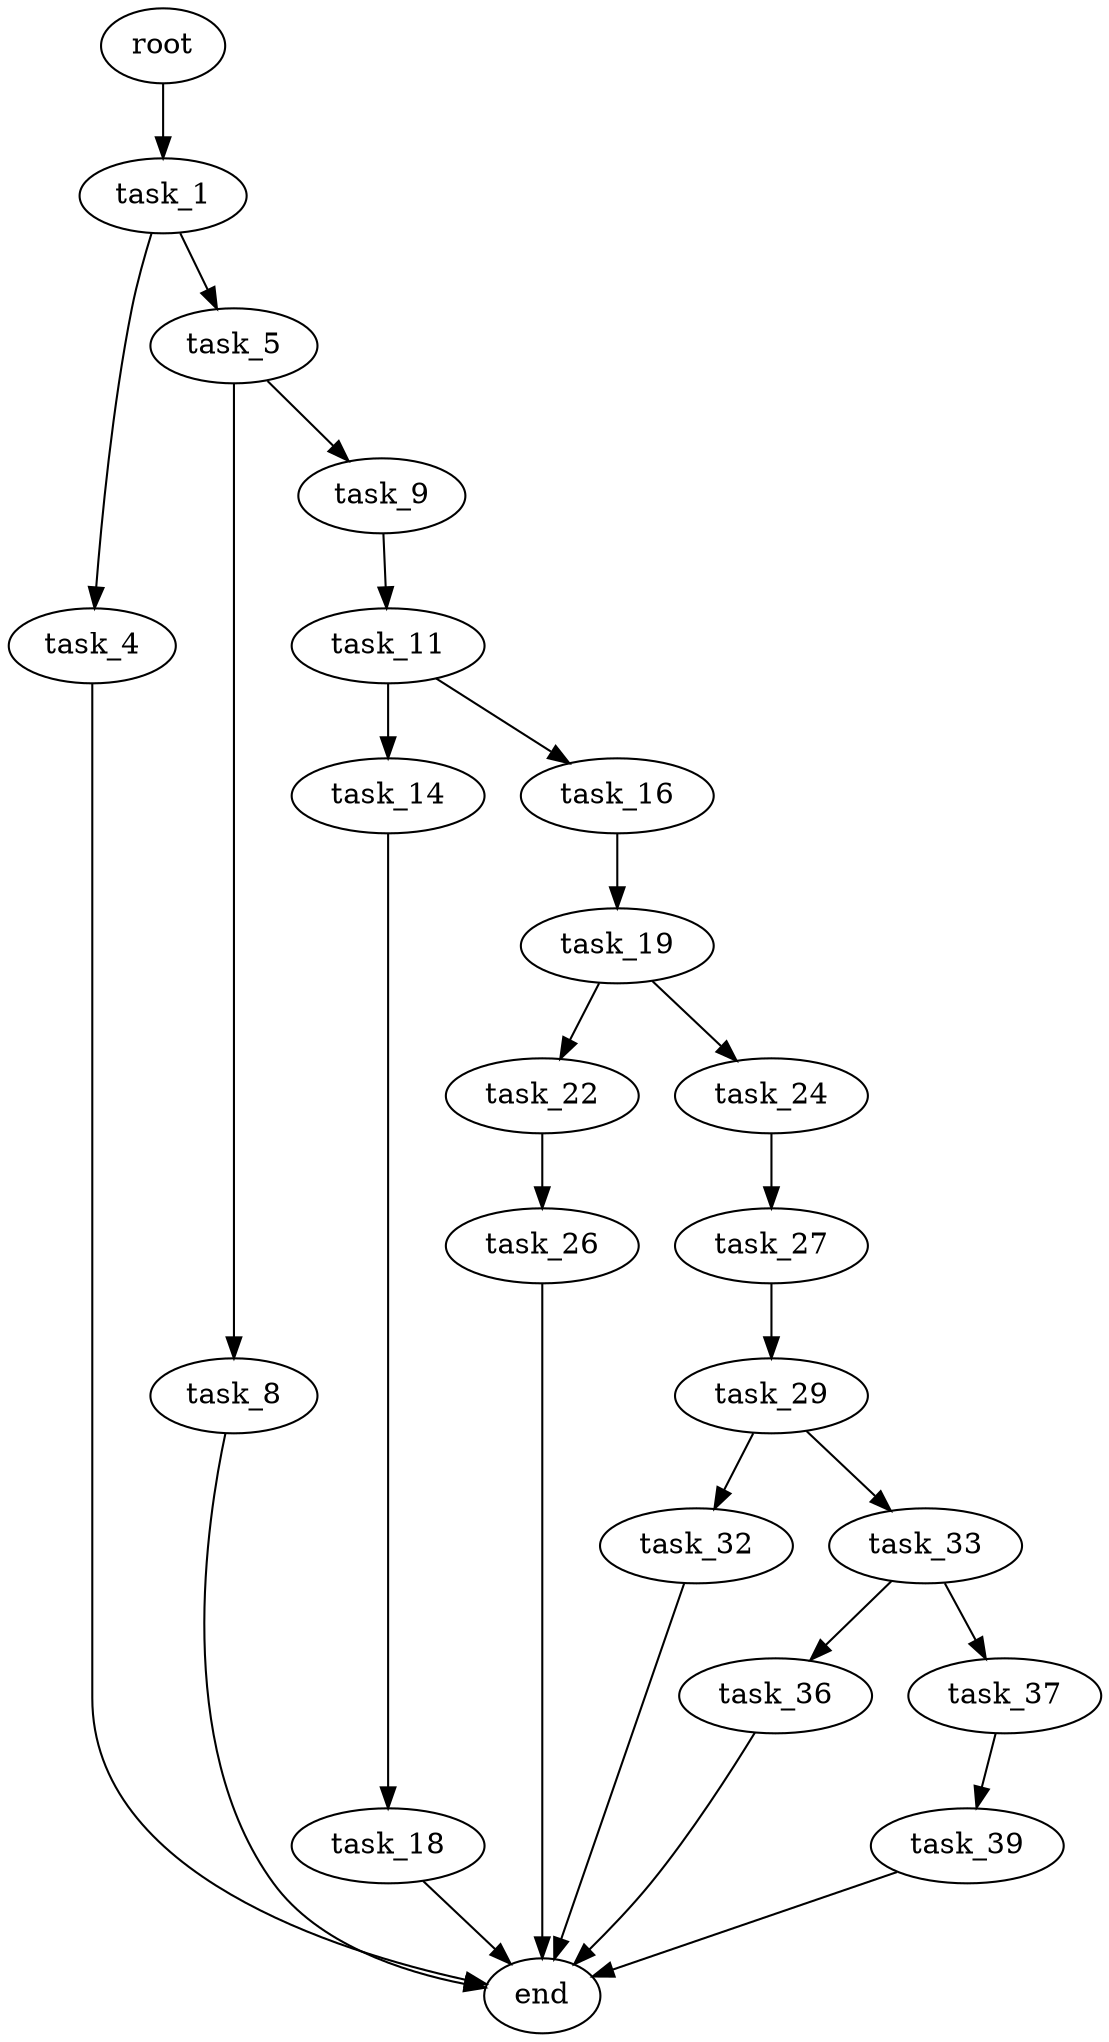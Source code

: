 digraph G {
  root [size="0.000000"];
  task_1 [size="23858196270.000000"];
  task_4 [size="28991029248.000000"];
  task_5 [size="28991029248.000000"];
  task_8 [size="8589934592.000000"];
  task_9 [size="231928233984.000000"];
  task_11 [size="231928233984.000000"];
  task_14 [size="447430294954.000000"];
  task_16 [size="287161225781.000000"];
  task_18 [size="41570246122.000000"];
  task_19 [size="5571017261.000000"];
  task_22 [size="4353678917.000000"];
  task_24 [size="9188610539.000000"];
  task_26 [size="134217728000.000000"];
  task_27 [size="13862488261.000000"];
  task_29 [size="5930820634.000000"];
  task_32 [size="1073741824000.000000"];
  task_33 [size="3447306232.000000"];
  task_36 [size="8847258494.000000"];
  task_37 [size="368293445632.000000"];
  task_39 [size="549741486628.000000"];
  end [size="0.000000"];

  root -> task_1 [size="1.000000"];
  task_1 -> task_4 [size="411041792.000000"];
  task_1 -> task_5 [size="411041792.000000"];
  task_4 -> end [size="1.000000"];
  task_5 -> task_8 [size="75497472.000000"];
  task_5 -> task_9 [size="75497472.000000"];
  task_8 -> end [size="1.000000"];
  task_9 -> task_11 [size="301989888.000000"];
  task_11 -> task_14 [size="301989888.000000"];
  task_11 -> task_16 [size="301989888.000000"];
  task_14 -> task_18 [size="536870912.000000"];
  task_16 -> task_19 [size="209715200.000000"];
  task_18 -> end [size="1.000000"];
  task_19 -> task_22 [size="536870912.000000"];
  task_19 -> task_24 [size="536870912.000000"];
  task_22 -> task_26 [size="134217728.000000"];
  task_24 -> task_27 [size="209715200.000000"];
  task_26 -> end [size="1.000000"];
  task_27 -> task_29 [size="679477248.000000"];
  task_29 -> task_32 [size="679477248.000000"];
  task_29 -> task_33 [size="679477248.000000"];
  task_32 -> end [size="1.000000"];
  task_33 -> task_36 [size="75497472.000000"];
  task_33 -> task_37 [size="75497472.000000"];
  task_36 -> end [size="1.000000"];
  task_37 -> task_39 [size="411041792.000000"];
  task_39 -> end [size="1.000000"];
}
